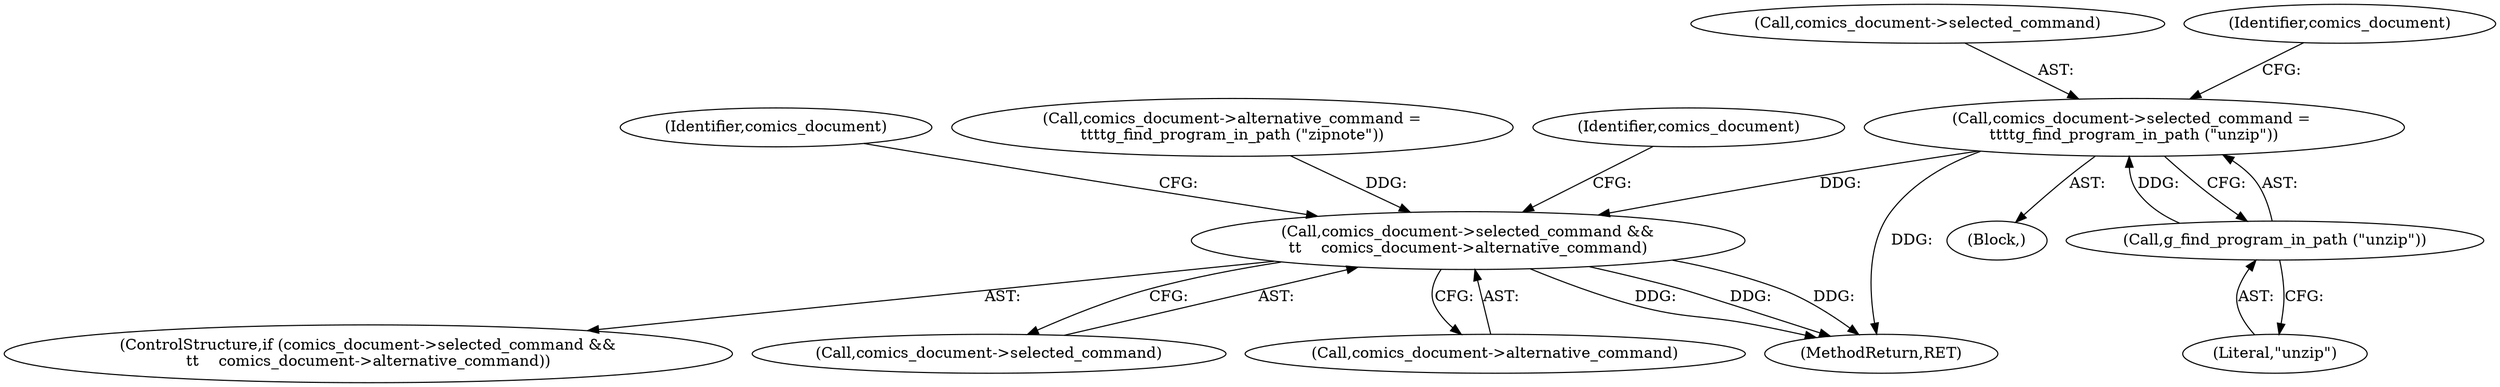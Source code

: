 digraph "0_evince_717df38fd8509bf883b70d680c9b1b3cf36732ee@pointer" {
"1000243" [label="(Call,comics_document->selected_command = \n\t\t\t\tg_find_program_in_path (\"unzip\"))"];
"1000247" [label="(Call,g_find_program_in_path (\"unzip\"))"];
"1000256" [label="(Call,comics_document->selected_command &&\n\t\t    comics_document->alternative_command)"];
"1000472" [label="(MethodReturn,RET)"];
"1000247" [label="(Call,g_find_program_in_path (\"unzip\"))"];
"1000244" [label="(Call,comics_document->selected_command)"];
"1000266" [label="(Identifier,comics_document)"];
"1000249" [label="(Call,comics_document->alternative_command =\n\t\t\t\tg_find_program_in_path (\"zipnote\"))"];
"1000255" [label="(ControlStructure,if (comics_document->selected_command &&\n\t\t    comics_document->alternative_command))"];
"1000256" [label="(Call,comics_document->selected_command &&\n\t\t    comics_document->alternative_command)"];
"1000243" [label="(Call,comics_document->selected_command = \n\t\t\t\tg_find_program_in_path (\"unzip\"))"];
"1000257" [label="(Call,comics_document->selected_command)"];
"1000242" [label="(Block,)"];
"1000273" [label="(Identifier,comics_document)"];
"1000251" [label="(Identifier,comics_document)"];
"1000248" [label="(Literal,\"unzip\")"];
"1000260" [label="(Call,comics_document->alternative_command)"];
"1000243" -> "1000242"  [label="AST: "];
"1000243" -> "1000247"  [label="CFG: "];
"1000244" -> "1000243"  [label="AST: "];
"1000247" -> "1000243"  [label="AST: "];
"1000251" -> "1000243"  [label="CFG: "];
"1000243" -> "1000472"  [label="DDG: "];
"1000247" -> "1000243"  [label="DDG: "];
"1000243" -> "1000256"  [label="DDG: "];
"1000247" -> "1000248"  [label="CFG: "];
"1000248" -> "1000247"  [label="AST: "];
"1000256" -> "1000255"  [label="AST: "];
"1000256" -> "1000257"  [label="CFG: "];
"1000256" -> "1000260"  [label="CFG: "];
"1000257" -> "1000256"  [label="AST: "];
"1000260" -> "1000256"  [label="AST: "];
"1000266" -> "1000256"  [label="CFG: "];
"1000273" -> "1000256"  [label="CFG: "];
"1000256" -> "1000472"  [label="DDG: "];
"1000256" -> "1000472"  [label="DDG: "];
"1000256" -> "1000472"  [label="DDG: "];
"1000249" -> "1000256"  [label="DDG: "];
}
